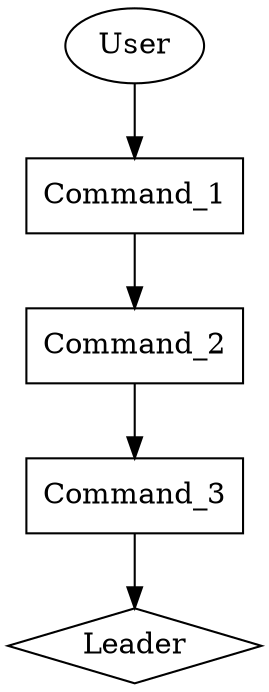 digraph User_Command_Queue {

  Command_1 [shape=box]
  Command_2 [shape=box]
  Command_3 [shape=box]
  Leader    [shape=diamond]

  Command_1 -> Command_2 -> Command_3;
  User -> Command_1;
  Command_3 -> Leader;
}
